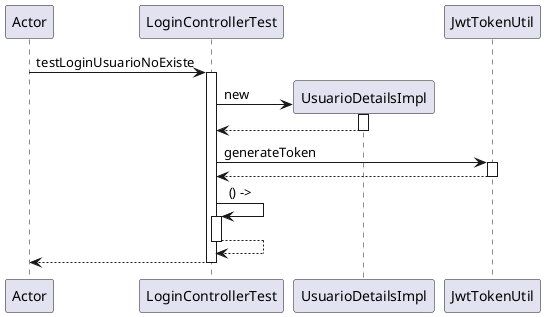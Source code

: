 @startuml
participant Actor
Actor -> LoginControllerTest : testLoginUsuarioNoExiste
activate LoginControllerTest
create UsuarioDetailsImpl
LoginControllerTest -> UsuarioDetailsImpl : new
activate UsuarioDetailsImpl
UsuarioDetailsImpl --> LoginControllerTest
deactivate UsuarioDetailsImpl
LoginControllerTest -> JwtTokenUtil : generateToken
activate JwtTokenUtil
JwtTokenUtil --> LoginControllerTest
deactivate JwtTokenUtil
LoginControllerTest -> LoginControllerTest : () ->
activate LoginControllerTest
LoginControllerTest --> LoginControllerTest
deactivate LoginControllerTest
return
@enduml